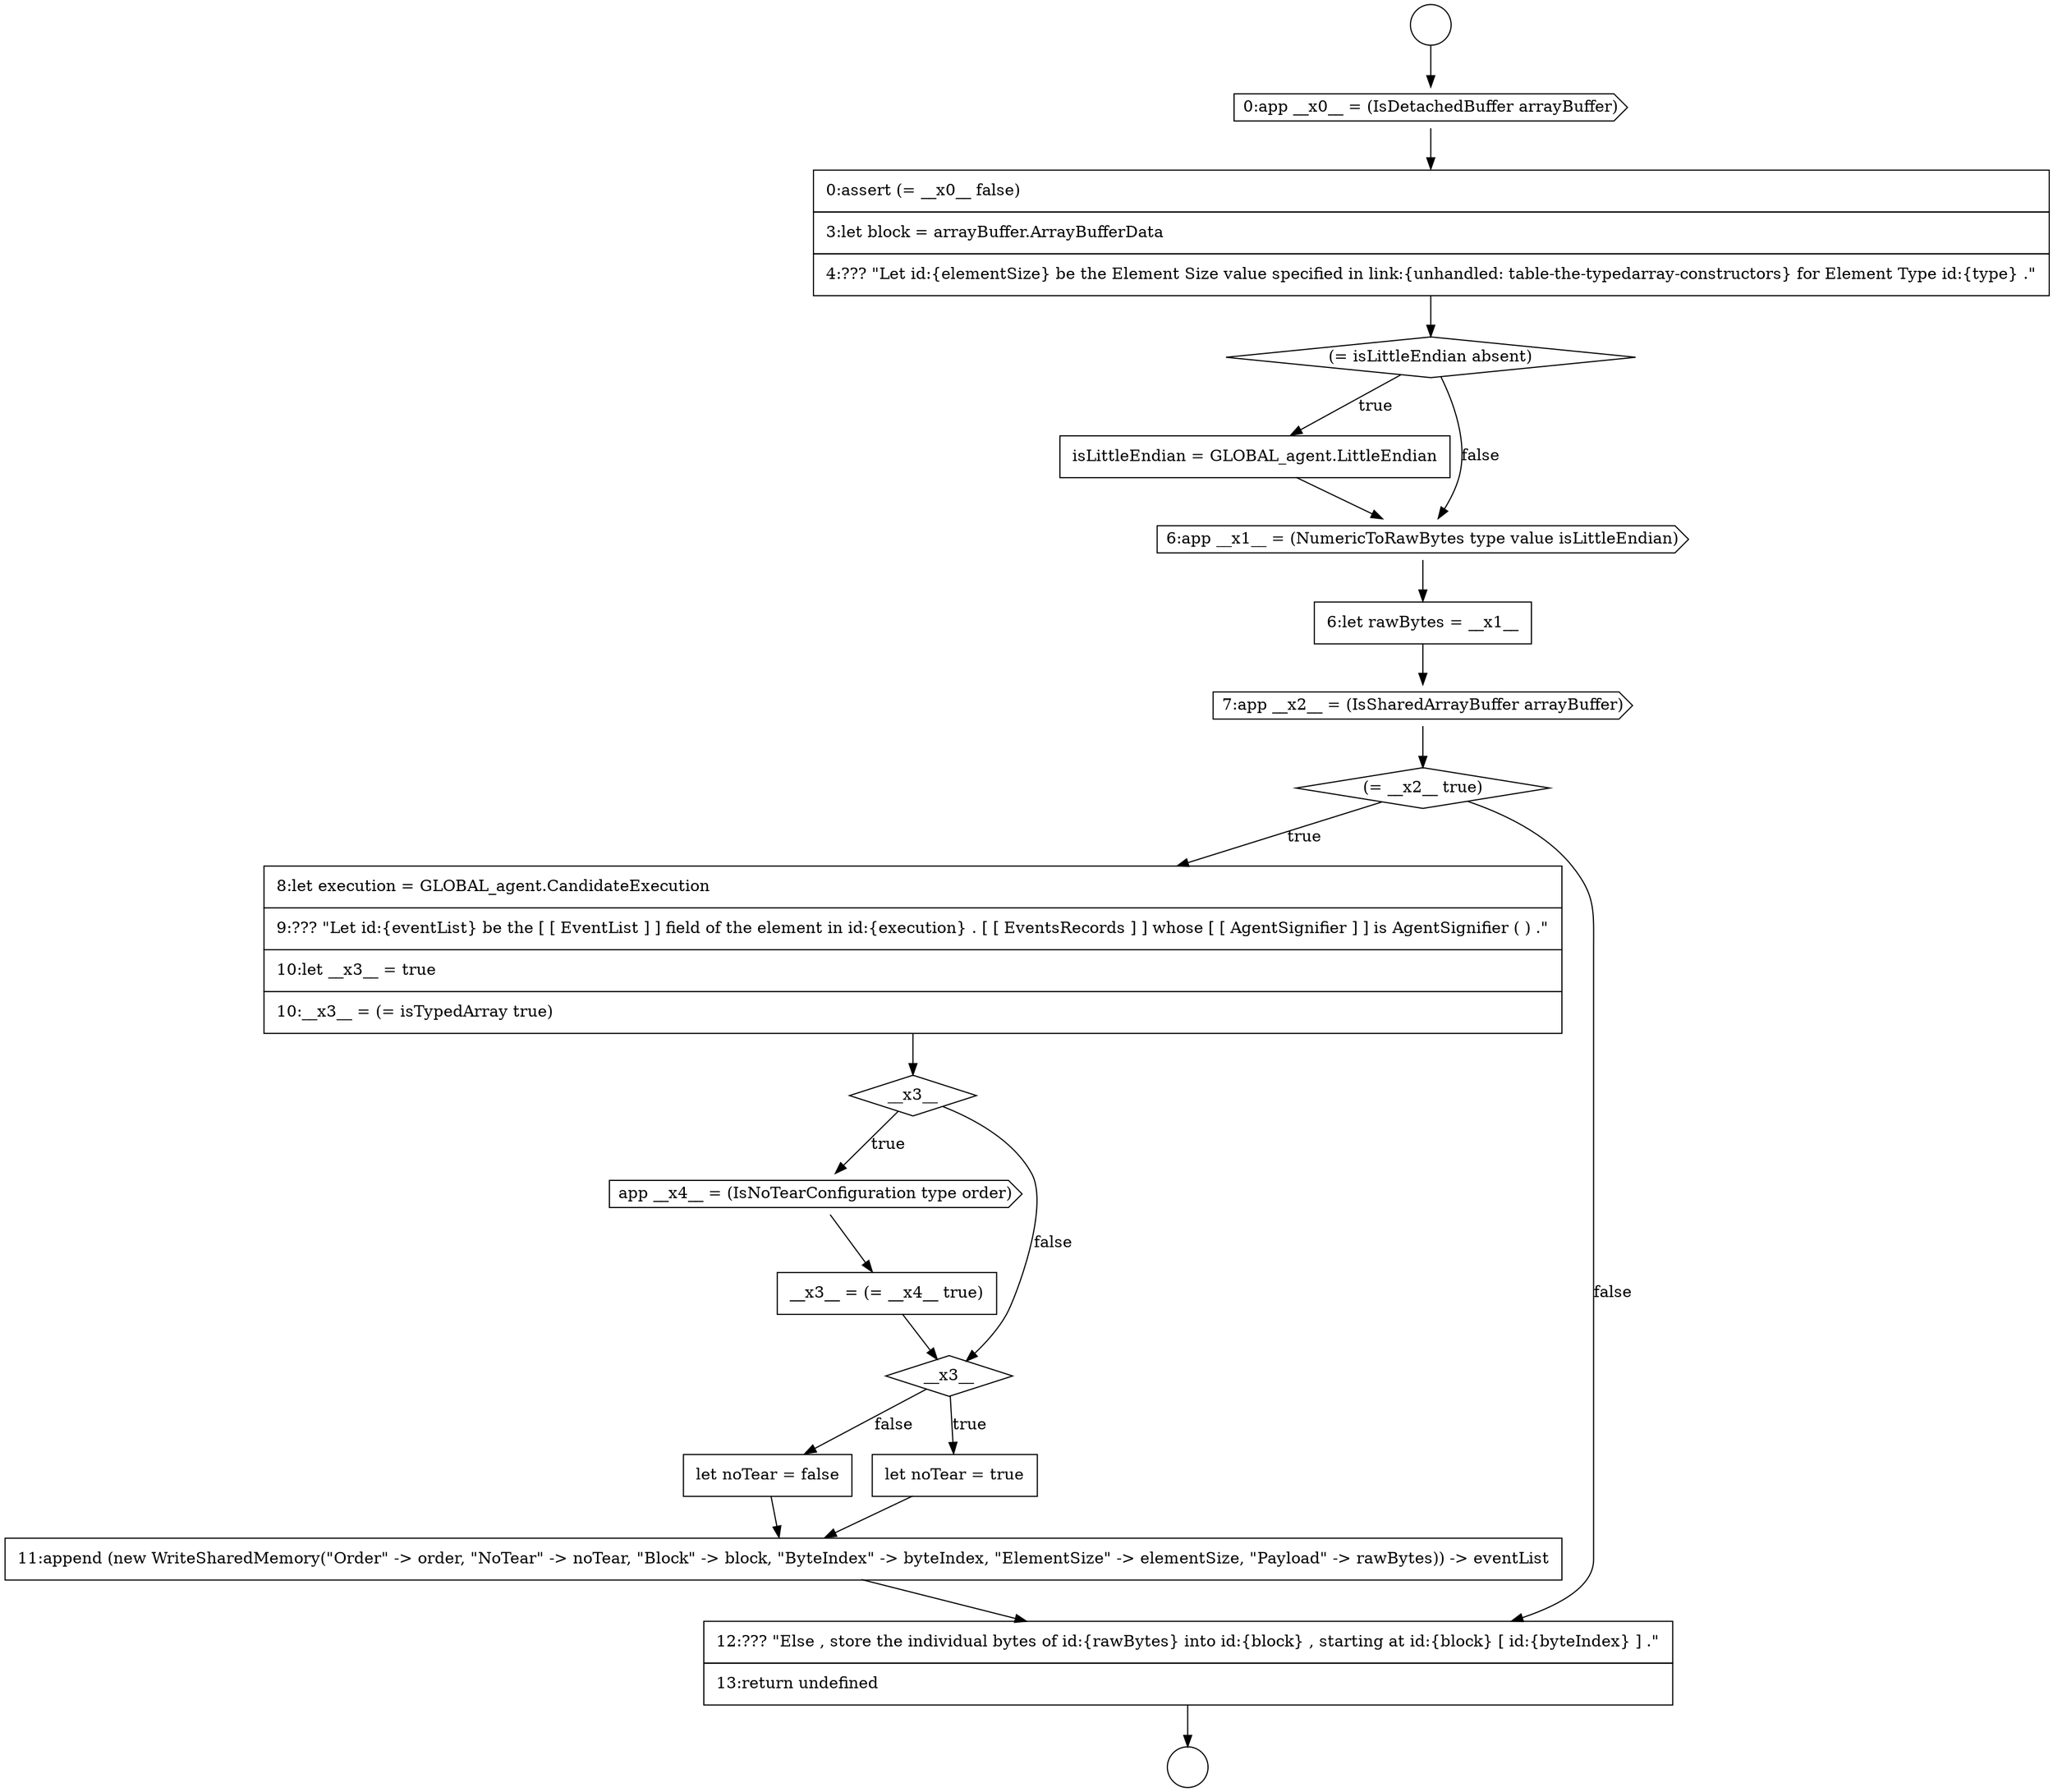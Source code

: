 digraph {
  node17495 [shape=cds, label=<<font color="black">7:app __x2__ = (IsSharedArrayBuffer arrayBuffer)</font>> color="black" fillcolor="white" style=filled]
  node17492 [shape=none, margin=0, label=<<font color="black">
    <table border="0" cellborder="1" cellspacing="0" cellpadding="10">
      <tr><td align="left">isLittleEndian = GLOBAL_agent.LittleEndian</td></tr>
    </table>
  </font>> color="black" fillcolor="white" style=filled]
  node17498 [shape=diamond, label=<<font color="black">__x3__</font>> color="black" fillcolor="white" style=filled]
  node17491 [shape=diamond, label=<<font color="black">(= isLittleEndian absent)</font>> color="black" fillcolor="white" style=filled]
  node17503 [shape=none, margin=0, label=<<font color="black">
    <table border="0" cellborder="1" cellspacing="0" cellpadding="10">
      <tr><td align="left">let noTear = false</td></tr>
    </table>
  </font>> color="black" fillcolor="white" style=filled]
  node17499 [shape=cds, label=<<font color="black">app __x4__ = (IsNoTearConfiguration type order)</font>> color="black" fillcolor="white" style=filled]
  node17494 [shape=none, margin=0, label=<<font color="black">
    <table border="0" cellborder="1" cellspacing="0" cellpadding="10">
      <tr><td align="left">6:let rawBytes = __x1__</td></tr>
    </table>
  </font>> color="black" fillcolor="white" style=filled]
  node17500 [shape=none, margin=0, label=<<font color="black">
    <table border="0" cellborder="1" cellspacing="0" cellpadding="10">
      <tr><td align="left">__x3__ = (= __x4__ true)</td></tr>
    </table>
  </font>> color="black" fillcolor="white" style=filled]
  node17489 [shape=cds, label=<<font color="black">0:app __x0__ = (IsDetachedBuffer arrayBuffer)</font>> color="black" fillcolor="white" style=filled]
  node17488 [shape=circle label=" " color="black" fillcolor="white" style=filled]
  node17497 [shape=none, margin=0, label=<<font color="black">
    <table border="0" cellborder="1" cellspacing="0" cellpadding="10">
      <tr><td align="left">8:let execution = GLOBAL_agent.CandidateExecution</td></tr>
      <tr><td align="left">9:??? &quot;Let id:{eventList} be the [ [ EventList ] ] field of the element in id:{execution} . [ [ EventsRecords ] ] whose [ [ AgentSignifier ] ] is AgentSignifier ( ) .&quot;</td></tr>
      <tr><td align="left">10:let __x3__ = true</td></tr>
      <tr><td align="left">10:__x3__ = (= isTypedArray true)</td></tr>
    </table>
  </font>> color="black" fillcolor="white" style=filled]
  node17505 [shape=none, margin=0, label=<<font color="black">
    <table border="0" cellborder="1" cellspacing="0" cellpadding="10">
      <tr><td align="left">12:??? &quot;Else , store the individual bytes of id:{rawBytes} into id:{block} , starting at id:{block} [ id:{byteIndex} ] .&quot;</td></tr>
      <tr><td align="left">13:return undefined</td></tr>
    </table>
  </font>> color="black" fillcolor="white" style=filled]
  node17502 [shape=none, margin=0, label=<<font color="black">
    <table border="0" cellborder="1" cellspacing="0" cellpadding="10">
      <tr><td align="left">let noTear = true</td></tr>
    </table>
  </font>> color="black" fillcolor="white" style=filled]
  node17490 [shape=none, margin=0, label=<<font color="black">
    <table border="0" cellborder="1" cellspacing="0" cellpadding="10">
      <tr><td align="left">0:assert (= __x0__ false)</td></tr>
      <tr><td align="left">3:let block = arrayBuffer.ArrayBufferData</td></tr>
      <tr><td align="left">4:??? &quot;Let id:{elementSize} be the Element Size value specified in link:{unhandled: table-the-typedarray-constructors} for Element Type id:{type} .&quot;</td></tr>
    </table>
  </font>> color="black" fillcolor="white" style=filled]
  node17493 [shape=cds, label=<<font color="black">6:app __x1__ = (NumericToRawBytes type value isLittleEndian)</font>> color="black" fillcolor="white" style=filled]
  node17487 [shape=circle label=" " color="black" fillcolor="white" style=filled]
  node17504 [shape=none, margin=0, label=<<font color="black">
    <table border="0" cellborder="1" cellspacing="0" cellpadding="10">
      <tr><td align="left">11:append (new WriteSharedMemory(&quot;Order&quot; -&gt; order, &quot;NoTear&quot; -&gt; noTear, &quot;Block&quot; -&gt; block, &quot;ByteIndex&quot; -&gt; byteIndex, &quot;ElementSize&quot; -&gt; elementSize, &quot;Payload&quot; -&gt; rawBytes)) -&gt; eventList</td></tr>
    </table>
  </font>> color="black" fillcolor="white" style=filled]
  node17496 [shape=diamond, label=<<font color="black">(= __x2__ true)</font>> color="black" fillcolor="white" style=filled]
  node17501 [shape=diamond, label=<<font color="black">__x3__</font>> color="black" fillcolor="white" style=filled]
  node17502 -> node17504 [ color="black"]
  node17491 -> node17492 [label=<<font color="black">true</font>> color="black"]
  node17491 -> node17493 [label=<<font color="black">false</font>> color="black"]
  node17494 -> node17495 [ color="black"]
  node17501 -> node17502 [label=<<font color="black">true</font>> color="black"]
  node17501 -> node17503 [label=<<font color="black">false</font>> color="black"]
  node17500 -> node17501 [ color="black"]
  node17496 -> node17497 [label=<<font color="black">true</font>> color="black"]
  node17496 -> node17505 [label=<<font color="black">false</font>> color="black"]
  node17504 -> node17505 [ color="black"]
  node17487 -> node17489 [ color="black"]
  node17503 -> node17504 [ color="black"]
  node17489 -> node17490 [ color="black"]
  node17498 -> node17499 [label=<<font color="black">true</font>> color="black"]
  node17498 -> node17501 [label=<<font color="black">false</font>> color="black"]
  node17495 -> node17496 [ color="black"]
  node17497 -> node17498 [ color="black"]
  node17505 -> node17488 [ color="black"]
  node17499 -> node17500 [ color="black"]
  node17490 -> node17491 [ color="black"]
  node17493 -> node17494 [ color="black"]
  node17492 -> node17493 [ color="black"]
}
